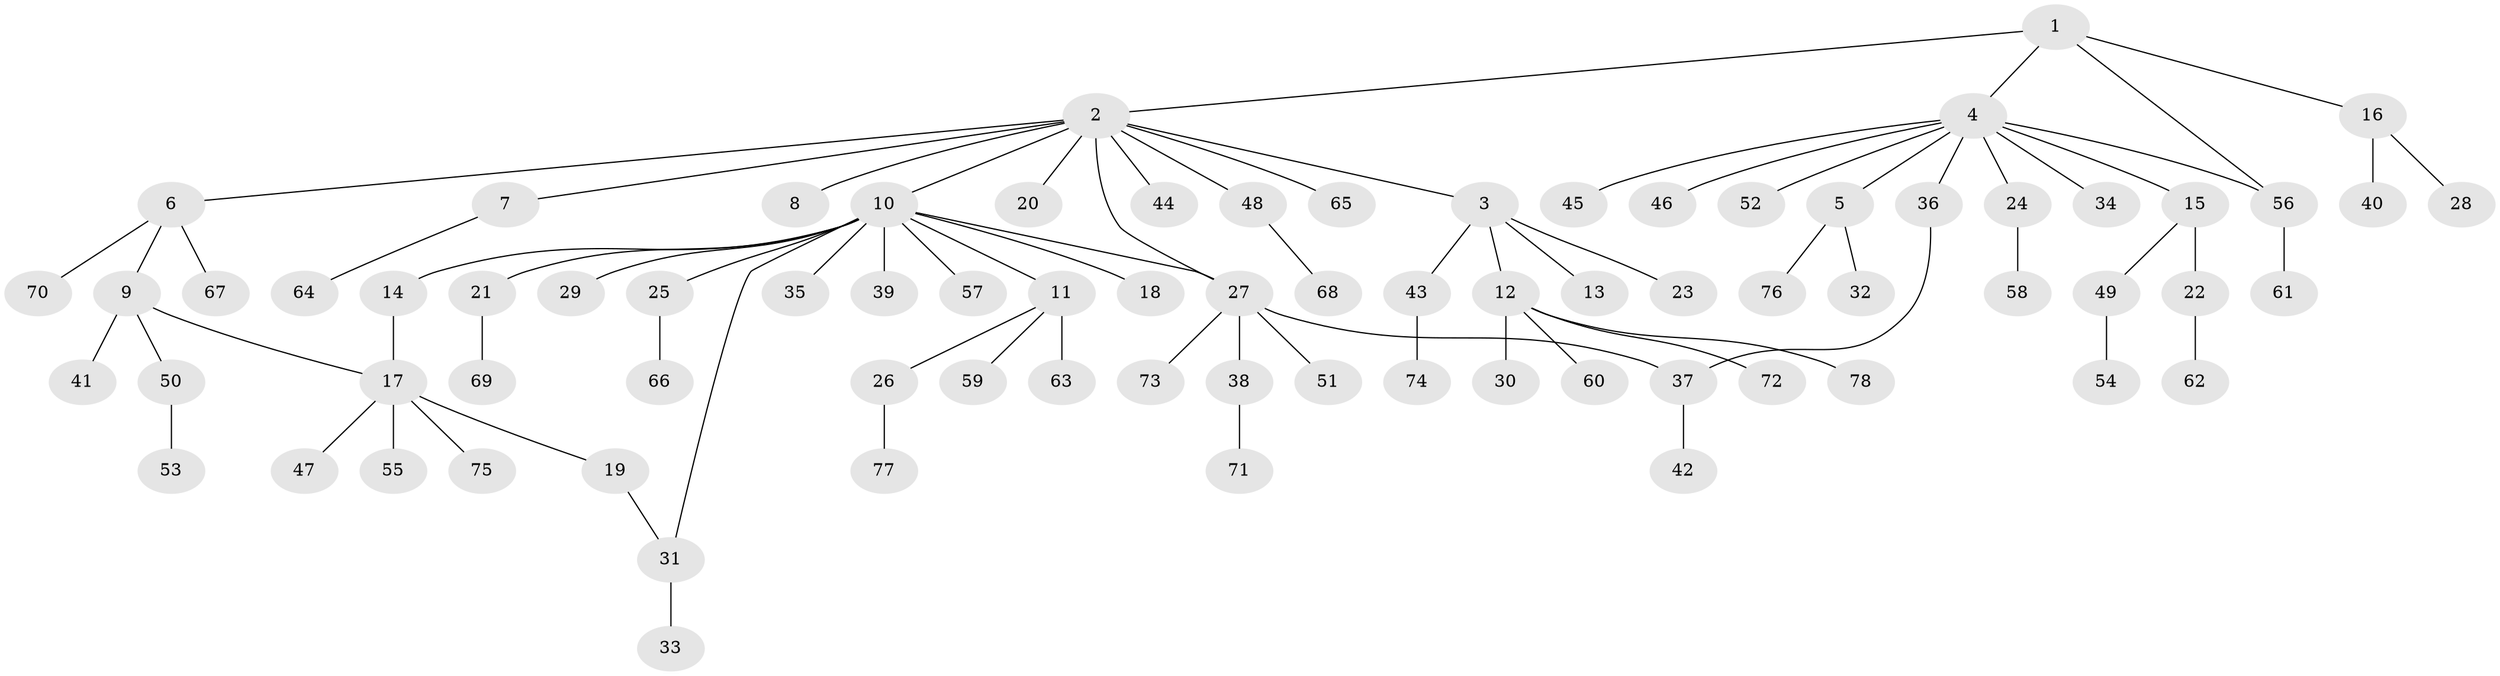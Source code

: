 // coarse degree distribution, {11: 0.01818181818181818, 14: 0.01818181818181818, 5: 0.01818181818181818, 2: 0.10909090909090909, 6: 0.03636363636363636, 1: 0.7272727272727273, 10: 0.01818181818181818, 3: 0.03636363636363636, 4: 0.01818181818181818}
// Generated by graph-tools (version 1.1) at 2025/41/03/06/25 10:41:51]
// undirected, 78 vertices, 82 edges
graph export_dot {
graph [start="1"]
  node [color=gray90,style=filled];
  1;
  2;
  3;
  4;
  5;
  6;
  7;
  8;
  9;
  10;
  11;
  12;
  13;
  14;
  15;
  16;
  17;
  18;
  19;
  20;
  21;
  22;
  23;
  24;
  25;
  26;
  27;
  28;
  29;
  30;
  31;
  32;
  33;
  34;
  35;
  36;
  37;
  38;
  39;
  40;
  41;
  42;
  43;
  44;
  45;
  46;
  47;
  48;
  49;
  50;
  51;
  52;
  53;
  54;
  55;
  56;
  57;
  58;
  59;
  60;
  61;
  62;
  63;
  64;
  65;
  66;
  67;
  68;
  69;
  70;
  71;
  72;
  73;
  74;
  75;
  76;
  77;
  78;
  1 -- 2;
  1 -- 4;
  1 -- 16;
  1 -- 56;
  2 -- 3;
  2 -- 6;
  2 -- 7;
  2 -- 8;
  2 -- 10;
  2 -- 20;
  2 -- 27;
  2 -- 44;
  2 -- 48;
  2 -- 65;
  3 -- 12;
  3 -- 13;
  3 -- 23;
  3 -- 43;
  4 -- 5;
  4 -- 15;
  4 -- 24;
  4 -- 34;
  4 -- 36;
  4 -- 45;
  4 -- 46;
  4 -- 52;
  4 -- 56;
  5 -- 32;
  5 -- 76;
  6 -- 9;
  6 -- 67;
  6 -- 70;
  7 -- 64;
  9 -- 17;
  9 -- 41;
  9 -- 50;
  10 -- 11;
  10 -- 14;
  10 -- 18;
  10 -- 21;
  10 -- 25;
  10 -- 27;
  10 -- 29;
  10 -- 31;
  10 -- 35;
  10 -- 39;
  10 -- 57;
  11 -- 26;
  11 -- 59;
  11 -- 63;
  12 -- 30;
  12 -- 60;
  12 -- 72;
  12 -- 78;
  14 -- 17;
  15 -- 22;
  15 -- 49;
  16 -- 28;
  16 -- 40;
  17 -- 19;
  17 -- 47;
  17 -- 55;
  17 -- 75;
  19 -- 31;
  21 -- 69;
  22 -- 62;
  24 -- 58;
  25 -- 66;
  26 -- 77;
  27 -- 37;
  27 -- 38;
  27 -- 51;
  27 -- 73;
  31 -- 33;
  36 -- 37;
  37 -- 42;
  38 -- 71;
  43 -- 74;
  48 -- 68;
  49 -- 54;
  50 -- 53;
  56 -- 61;
}
